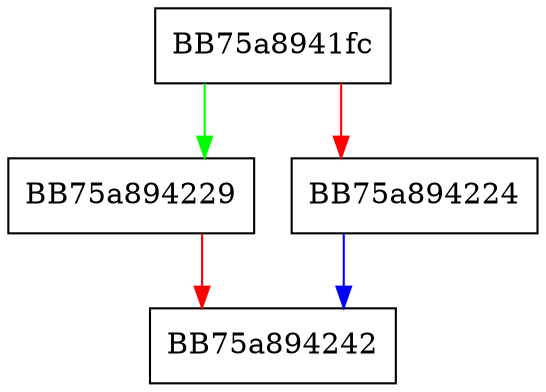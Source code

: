 digraph CopyCounters {
  node [shape="box"];
  graph [splines=ortho];
  BB75a8941fc -> BB75a894229 [color="green"];
  BB75a8941fc -> BB75a894224 [color="red"];
  BB75a894224 -> BB75a894242 [color="blue"];
  BB75a894229 -> BB75a894242 [color="red"];
}